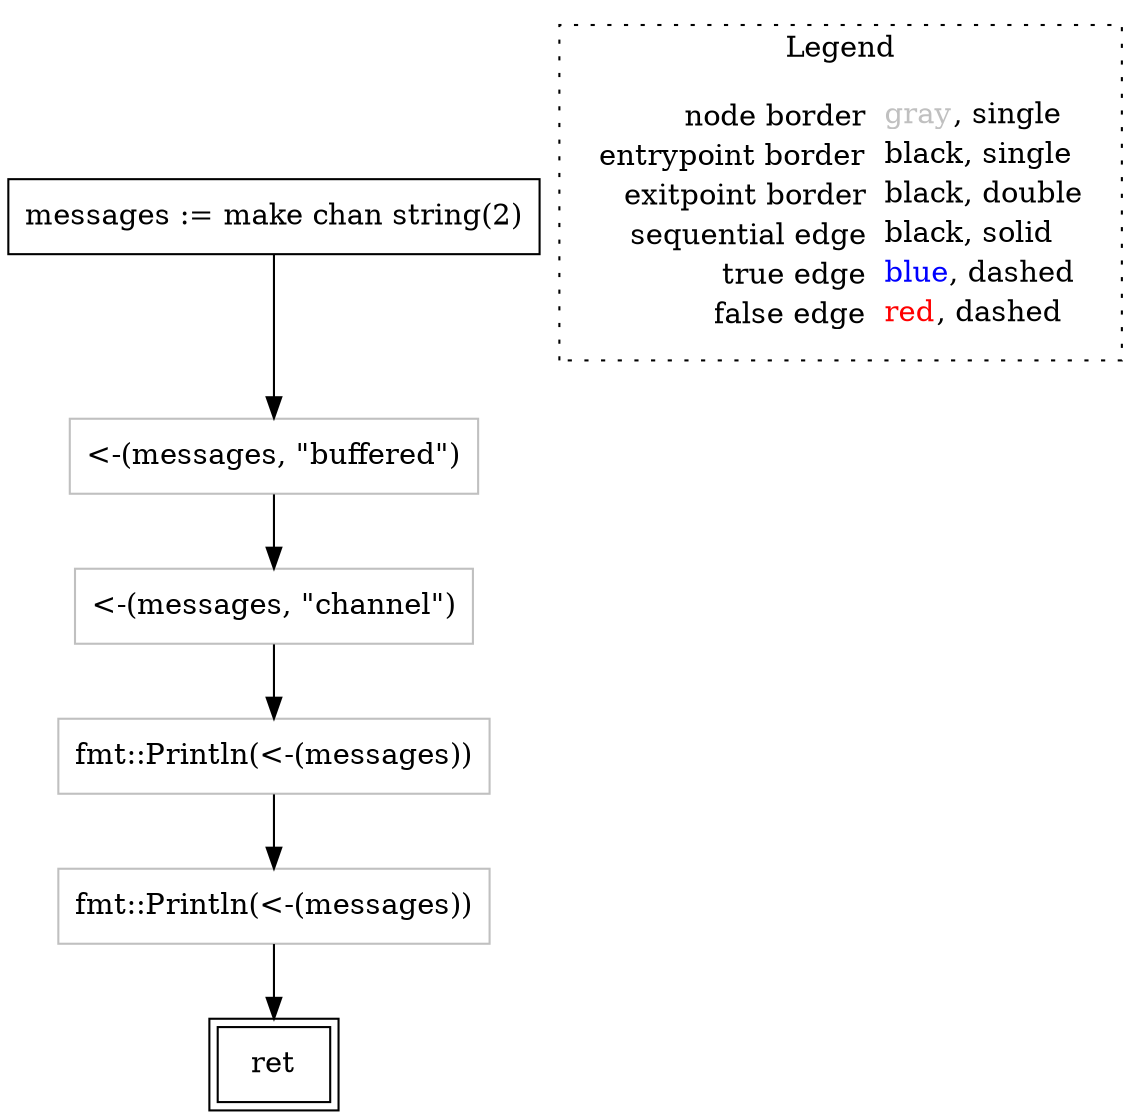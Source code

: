 digraph {
	"node0" [shape="rect",color="black",label=<messages := make chan string(2)>];
	"node1" [shape="rect",color="gray",label=<fmt::Println(&lt;-(messages))>];
	"node2" [shape="rect",color="gray",label=<fmt::Println(&lt;-(messages))>];
	"node3" [shape="rect",color="gray",label=<&lt;-(messages, &quot;channel&quot;)>];
	"node4" [shape="rect",color="gray",label=<&lt;-(messages, &quot;buffered&quot;)>];
	"node5" [shape="rect",color="black",peripheries="2",label=<ret>];
	"node1" -> "node5" [color="black"];
	"node2" -> "node1" [color="black"];
	"node0" -> "node4" [color="black"];
	"node3" -> "node2" [color="black"];
	"node4" -> "node3" [color="black"];
subgraph cluster_legend {
	label="Legend";
	style=dotted;
	node [shape=plaintext];
	"legend" [label=<<table border="0" cellpadding="2" cellspacing="0" cellborder="0"><tr><td align="right">node border&nbsp;</td><td align="left"><font color="gray">gray</font>, single</td></tr><tr><td align="right">entrypoint border&nbsp;</td><td align="left"><font color="black">black</font>, single</td></tr><tr><td align="right">exitpoint border&nbsp;</td><td align="left"><font color="black">black</font>, double</td></tr><tr><td align="right">sequential edge&nbsp;</td><td align="left"><font color="black">black</font>, solid</td></tr><tr><td align="right">true edge&nbsp;</td><td align="left"><font color="blue">blue</font>, dashed</td></tr><tr><td align="right">false edge&nbsp;</td><td align="left"><font color="red">red</font>, dashed</td></tr></table>>];
}

}
